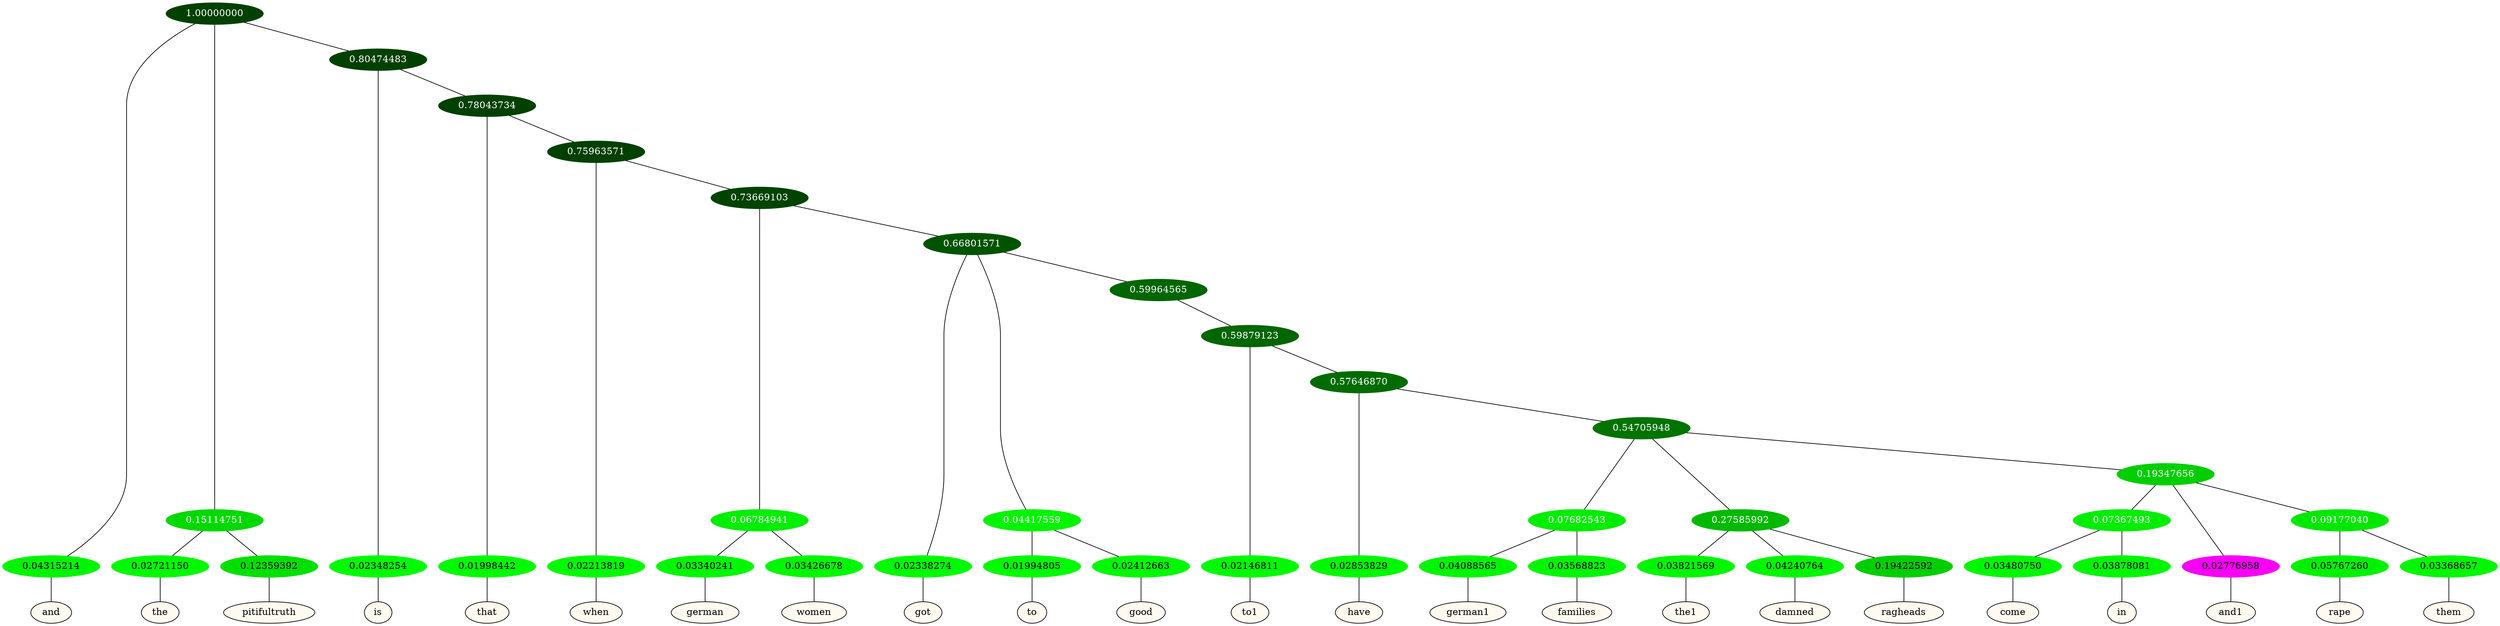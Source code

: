 graph {
	node [format=png height=0.15 nodesep=0.001 ordering=out overlap=prism overlap_scaling=0.01 ranksep=0.001 ratio=0.2 style=filled width=0.15]
	{
		rank=same
		a_w_1 [label=and color=black fillcolor=floralwhite style="filled,solid"]
		a_w_4 [label=the color=black fillcolor=floralwhite style="filled,solid"]
		a_w_5 [label=pitifultruth color=black fillcolor=floralwhite style="filled,solid"]
		a_w_6 [label=is color=black fillcolor=floralwhite style="filled,solid"]
		a_w_8 [label=that color=black fillcolor=floralwhite style="filled,solid"]
		a_w_10 [label=when color=black fillcolor=floralwhite style="filled,solid"]
		a_w_14 [label=german color=black fillcolor=floralwhite style="filled,solid"]
		a_w_15 [label=women color=black fillcolor=floralwhite style="filled,solid"]
		a_w_16 [label=got color=black fillcolor=floralwhite style="filled,solid"]
		a_w_19 [label=to color=black fillcolor=floralwhite style="filled,solid"]
		a_w_20 [label=good color=black fillcolor=floralwhite style="filled,solid"]
		a_w_22 [label=to1 color=black fillcolor=floralwhite style="filled,solid"]
		a_w_24 [label=have color=black fillcolor=floralwhite style="filled,solid"]
		a_w_29 [label=german1 color=black fillcolor=floralwhite style="filled,solid"]
		a_w_30 [label=families color=black fillcolor=floralwhite style="filled,solid"]
		a_w_31 [label=the1 color=black fillcolor=floralwhite style="filled,solid"]
		a_w_32 [label=damned color=black fillcolor=floralwhite style="filled,solid"]
		a_w_33 [label=ragheads color=black fillcolor=floralwhite style="filled,solid"]
		a_w_37 [label=come color=black fillcolor=floralwhite style="filled,solid"]
		a_w_38 [label=in color=black fillcolor=floralwhite style="filled,solid"]
		a_w_35 [label=and1 color=black fillcolor=floralwhite style="filled,solid"]
		a_w_39 [label=rape color=black fillcolor=floralwhite style="filled,solid"]
		a_w_40 [label=them color=black fillcolor=floralwhite style="filled,solid"]
	}
	a_n_1 -- a_w_1
	a_n_4 -- a_w_4
	a_n_5 -- a_w_5
	a_n_6 -- a_w_6
	a_n_8 -- a_w_8
	a_n_10 -- a_w_10
	a_n_14 -- a_w_14
	a_n_15 -- a_w_15
	a_n_16 -- a_w_16
	a_n_19 -- a_w_19
	a_n_20 -- a_w_20
	a_n_22 -- a_w_22
	a_n_24 -- a_w_24
	a_n_29 -- a_w_29
	a_n_30 -- a_w_30
	a_n_31 -- a_w_31
	a_n_32 -- a_w_32
	a_n_33 -- a_w_33
	a_n_37 -- a_w_37
	a_n_38 -- a_w_38
	a_n_35 -- a_w_35
	a_n_39 -- a_w_39
	a_n_40 -- a_w_40
	{
		rank=same
		a_n_1 [label=0.04315214 color="0.334 1.000 0.957" fontcolor=black]
		a_n_4 [label=0.02721150 color="0.334 1.000 0.973" fontcolor=black]
		a_n_5 [label=0.12359392 color="0.334 1.000 0.876" fontcolor=black]
		a_n_6 [label=0.02348254 color="0.334 1.000 0.977" fontcolor=black]
		a_n_8 [label=0.01998442 color="0.334 1.000 0.980" fontcolor=black]
		a_n_10 [label=0.02213819 color="0.334 1.000 0.978" fontcolor=black]
		a_n_14 [label=0.03340241 color="0.334 1.000 0.967" fontcolor=black]
		a_n_15 [label=0.03426678 color="0.334 1.000 0.966" fontcolor=black]
		a_n_16 [label=0.02338274 color="0.334 1.000 0.977" fontcolor=black]
		a_n_19 [label=0.01994805 color="0.334 1.000 0.980" fontcolor=black]
		a_n_20 [label=0.02412663 color="0.334 1.000 0.976" fontcolor=black]
		a_n_22 [label=0.02146811 color="0.334 1.000 0.979" fontcolor=black]
		a_n_24 [label=0.02853829 color="0.334 1.000 0.971" fontcolor=black]
		a_n_29 [label=0.04088565 color="0.334 1.000 0.959" fontcolor=black]
		a_n_30 [label=0.03568823 color="0.334 1.000 0.964" fontcolor=black]
		a_n_31 [label=0.03821569 color="0.334 1.000 0.962" fontcolor=black]
		a_n_32 [label=0.04240764 color="0.334 1.000 0.958" fontcolor=black]
		a_n_33 [label=0.19422592 color="0.334 1.000 0.806" fontcolor=black]
		a_n_37 [label=0.03480750 color="0.334 1.000 0.965" fontcolor=black]
		a_n_38 [label=0.03878081 color="0.334 1.000 0.961" fontcolor=black]
		a_n_35 [label=0.02776958 color="0.835 1.000 0.972" fontcolor=black]
		a_n_39 [label=0.05767260 color="0.334 1.000 0.942" fontcolor=black]
		a_n_40 [label=0.03368657 color="0.334 1.000 0.966" fontcolor=black]
	}
	a_n_0 [label=1.00000000 color="0.334 1.000 0.250" fontcolor=grey99]
	a_n_0 -- a_n_1
	a_n_2 [label=0.15114751 color="0.334 1.000 0.849" fontcolor=grey99]
	a_n_0 -- a_n_2
	a_n_3 [label=0.80474483 color="0.334 1.000 0.250" fontcolor=grey99]
	a_n_0 -- a_n_3
	a_n_2 -- a_n_4
	a_n_2 -- a_n_5
	a_n_3 -- a_n_6
	a_n_7 [label=0.78043734 color="0.334 1.000 0.250" fontcolor=grey99]
	a_n_3 -- a_n_7
	a_n_7 -- a_n_8
	a_n_9 [label=0.75963571 color="0.334 1.000 0.250" fontcolor=grey99]
	a_n_7 -- a_n_9
	a_n_9 -- a_n_10
	a_n_11 [label=0.73669103 color="0.334 1.000 0.263" fontcolor=grey99]
	a_n_9 -- a_n_11
	a_n_12 [label=0.06784941 color="0.334 1.000 0.932" fontcolor=grey99]
	a_n_11 -- a_n_12
	a_n_13 [label=0.66801571 color="0.334 1.000 0.332" fontcolor=grey99]
	a_n_11 -- a_n_13
	a_n_12 -- a_n_14
	a_n_12 -- a_n_15
	a_n_13 -- a_n_16
	a_n_17 [label=0.04417559 color="0.334 1.000 0.956" fontcolor=grey99]
	a_n_13 -- a_n_17
	a_n_18 [label=0.59964565 color="0.334 1.000 0.400" fontcolor=grey99]
	a_n_13 -- a_n_18
	a_n_17 -- a_n_19
	a_n_17 -- a_n_20
	a_n_21 [label=0.59879123 color="0.334 1.000 0.401" fontcolor=grey99]
	a_n_18 -- a_n_21
	a_n_21 -- a_n_22
	a_n_23 [label=0.57646870 color="0.334 1.000 0.424" fontcolor=grey99]
	a_n_21 -- a_n_23
	a_n_23 -- a_n_24
	a_n_25 [label=0.54705948 color="0.334 1.000 0.453" fontcolor=grey99]
	a_n_23 -- a_n_25
	a_n_26 [label=0.07682543 color="0.334 1.000 0.923" fontcolor=grey99]
	a_n_25 -- a_n_26
	a_n_27 [label=0.27585992 color="0.334 1.000 0.724" fontcolor=grey99]
	a_n_25 -- a_n_27
	a_n_28 [label=0.19347656 color="0.334 1.000 0.807" fontcolor=grey99]
	a_n_25 -- a_n_28
	a_n_26 -- a_n_29
	a_n_26 -- a_n_30
	a_n_27 -- a_n_31
	a_n_27 -- a_n_32
	a_n_27 -- a_n_33
	a_n_34 [label=0.07367493 color="0.334 1.000 0.926" fontcolor=grey99]
	a_n_28 -- a_n_34
	a_n_28 -- a_n_35
	a_n_36 [label=0.09177040 color="0.334 1.000 0.908" fontcolor=grey99]
	a_n_28 -- a_n_36
	a_n_34 -- a_n_37
	a_n_34 -- a_n_38
	a_n_36 -- a_n_39
	a_n_36 -- a_n_40
}
